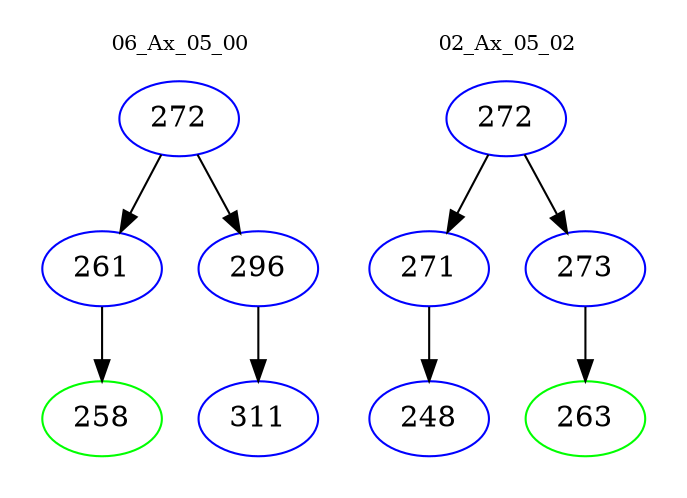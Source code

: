digraph{
subgraph cluster_0 {
color = white
label = "06_Ax_05_00";
fontsize=10;
T0_272 [label="272", color="blue"]
T0_272 -> T0_261 [color="black"]
T0_261 [label="261", color="blue"]
T0_261 -> T0_258 [color="black"]
T0_258 [label="258", color="green"]
T0_272 -> T0_296 [color="black"]
T0_296 [label="296", color="blue"]
T0_296 -> T0_311 [color="black"]
T0_311 [label="311", color="blue"]
}
subgraph cluster_1 {
color = white
label = "02_Ax_05_02";
fontsize=10;
T1_272 [label="272", color="blue"]
T1_272 -> T1_271 [color="black"]
T1_271 [label="271", color="blue"]
T1_271 -> T1_248 [color="black"]
T1_248 [label="248", color="blue"]
T1_272 -> T1_273 [color="black"]
T1_273 [label="273", color="blue"]
T1_273 -> T1_263 [color="black"]
T1_263 [label="263", color="green"]
}
}
